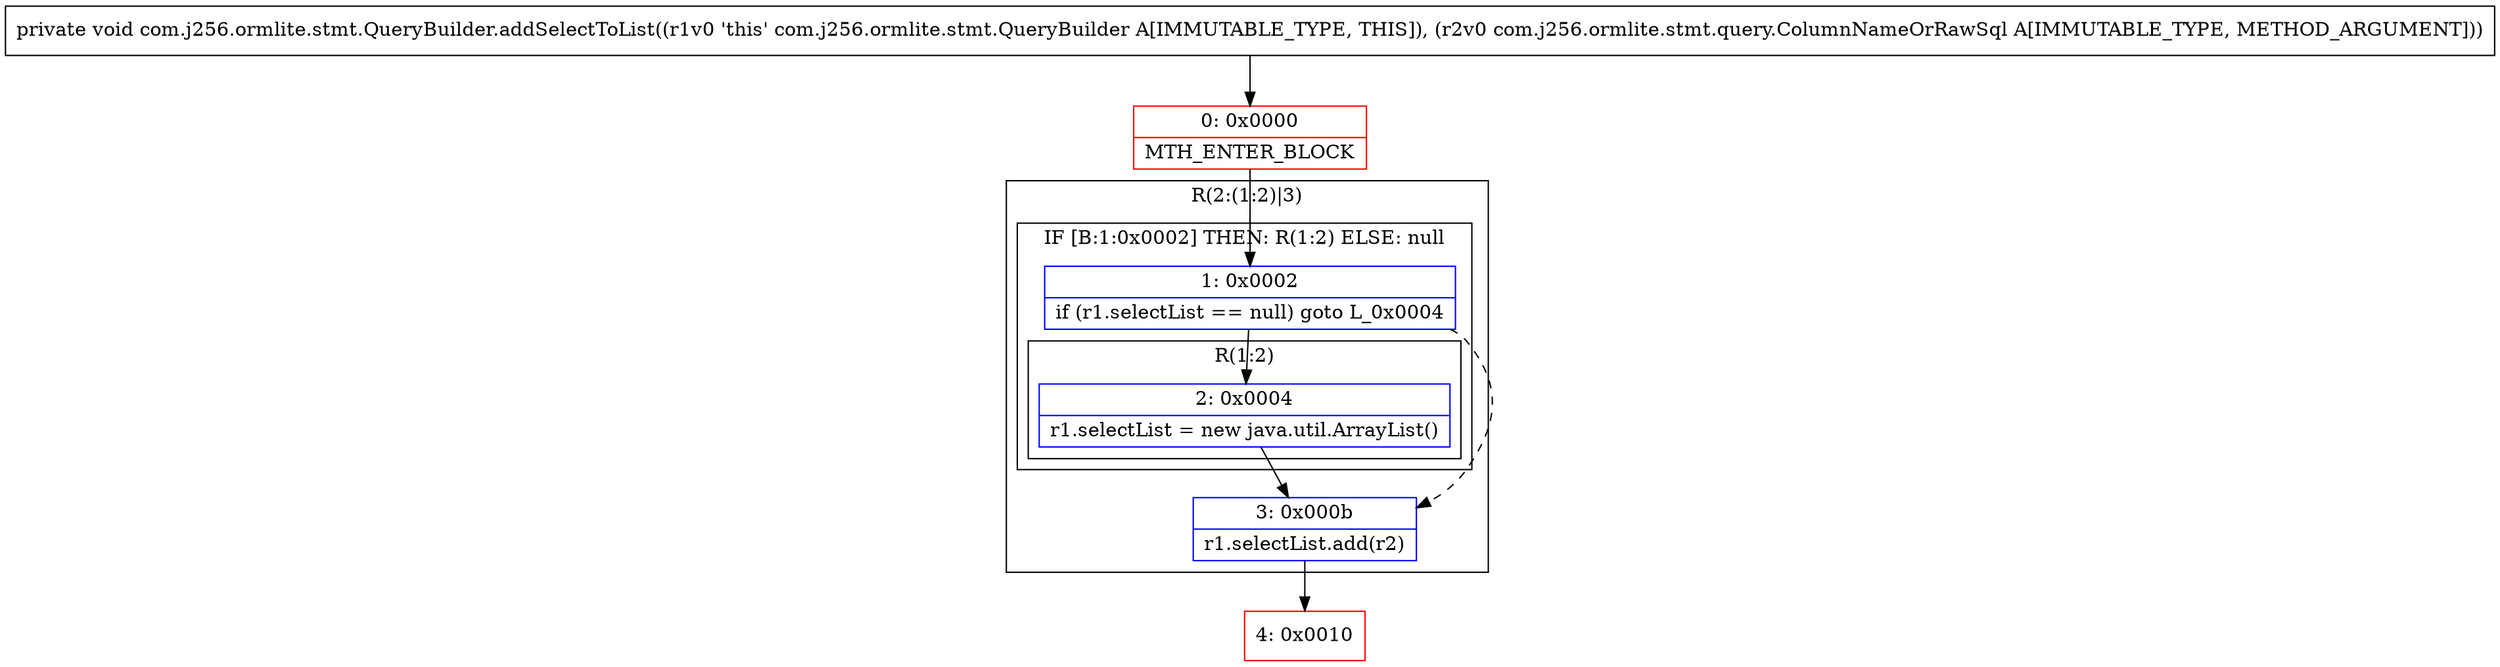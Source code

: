 digraph "CFG forcom.j256.ormlite.stmt.QueryBuilder.addSelectToList(Lcom\/j256\/ormlite\/stmt\/query\/ColumnNameOrRawSql;)V" {
subgraph cluster_Region_908552810 {
label = "R(2:(1:2)|3)";
node [shape=record,color=blue];
subgraph cluster_IfRegion_1553196804 {
label = "IF [B:1:0x0002] THEN: R(1:2) ELSE: null";
node [shape=record,color=blue];
Node_1 [shape=record,label="{1\:\ 0x0002|if (r1.selectList == null) goto L_0x0004\l}"];
subgraph cluster_Region_936064122 {
label = "R(1:2)";
node [shape=record,color=blue];
Node_2 [shape=record,label="{2\:\ 0x0004|r1.selectList = new java.util.ArrayList()\l}"];
}
}
Node_3 [shape=record,label="{3\:\ 0x000b|r1.selectList.add(r2)\l}"];
}
Node_0 [shape=record,color=red,label="{0\:\ 0x0000|MTH_ENTER_BLOCK\l}"];
Node_4 [shape=record,color=red,label="{4\:\ 0x0010}"];
MethodNode[shape=record,label="{private void com.j256.ormlite.stmt.QueryBuilder.addSelectToList((r1v0 'this' com.j256.ormlite.stmt.QueryBuilder A[IMMUTABLE_TYPE, THIS]), (r2v0 com.j256.ormlite.stmt.query.ColumnNameOrRawSql A[IMMUTABLE_TYPE, METHOD_ARGUMENT])) }"];
MethodNode -> Node_0;
Node_1 -> Node_2;
Node_1 -> Node_3[style=dashed];
Node_2 -> Node_3;
Node_3 -> Node_4;
Node_0 -> Node_1;
}

